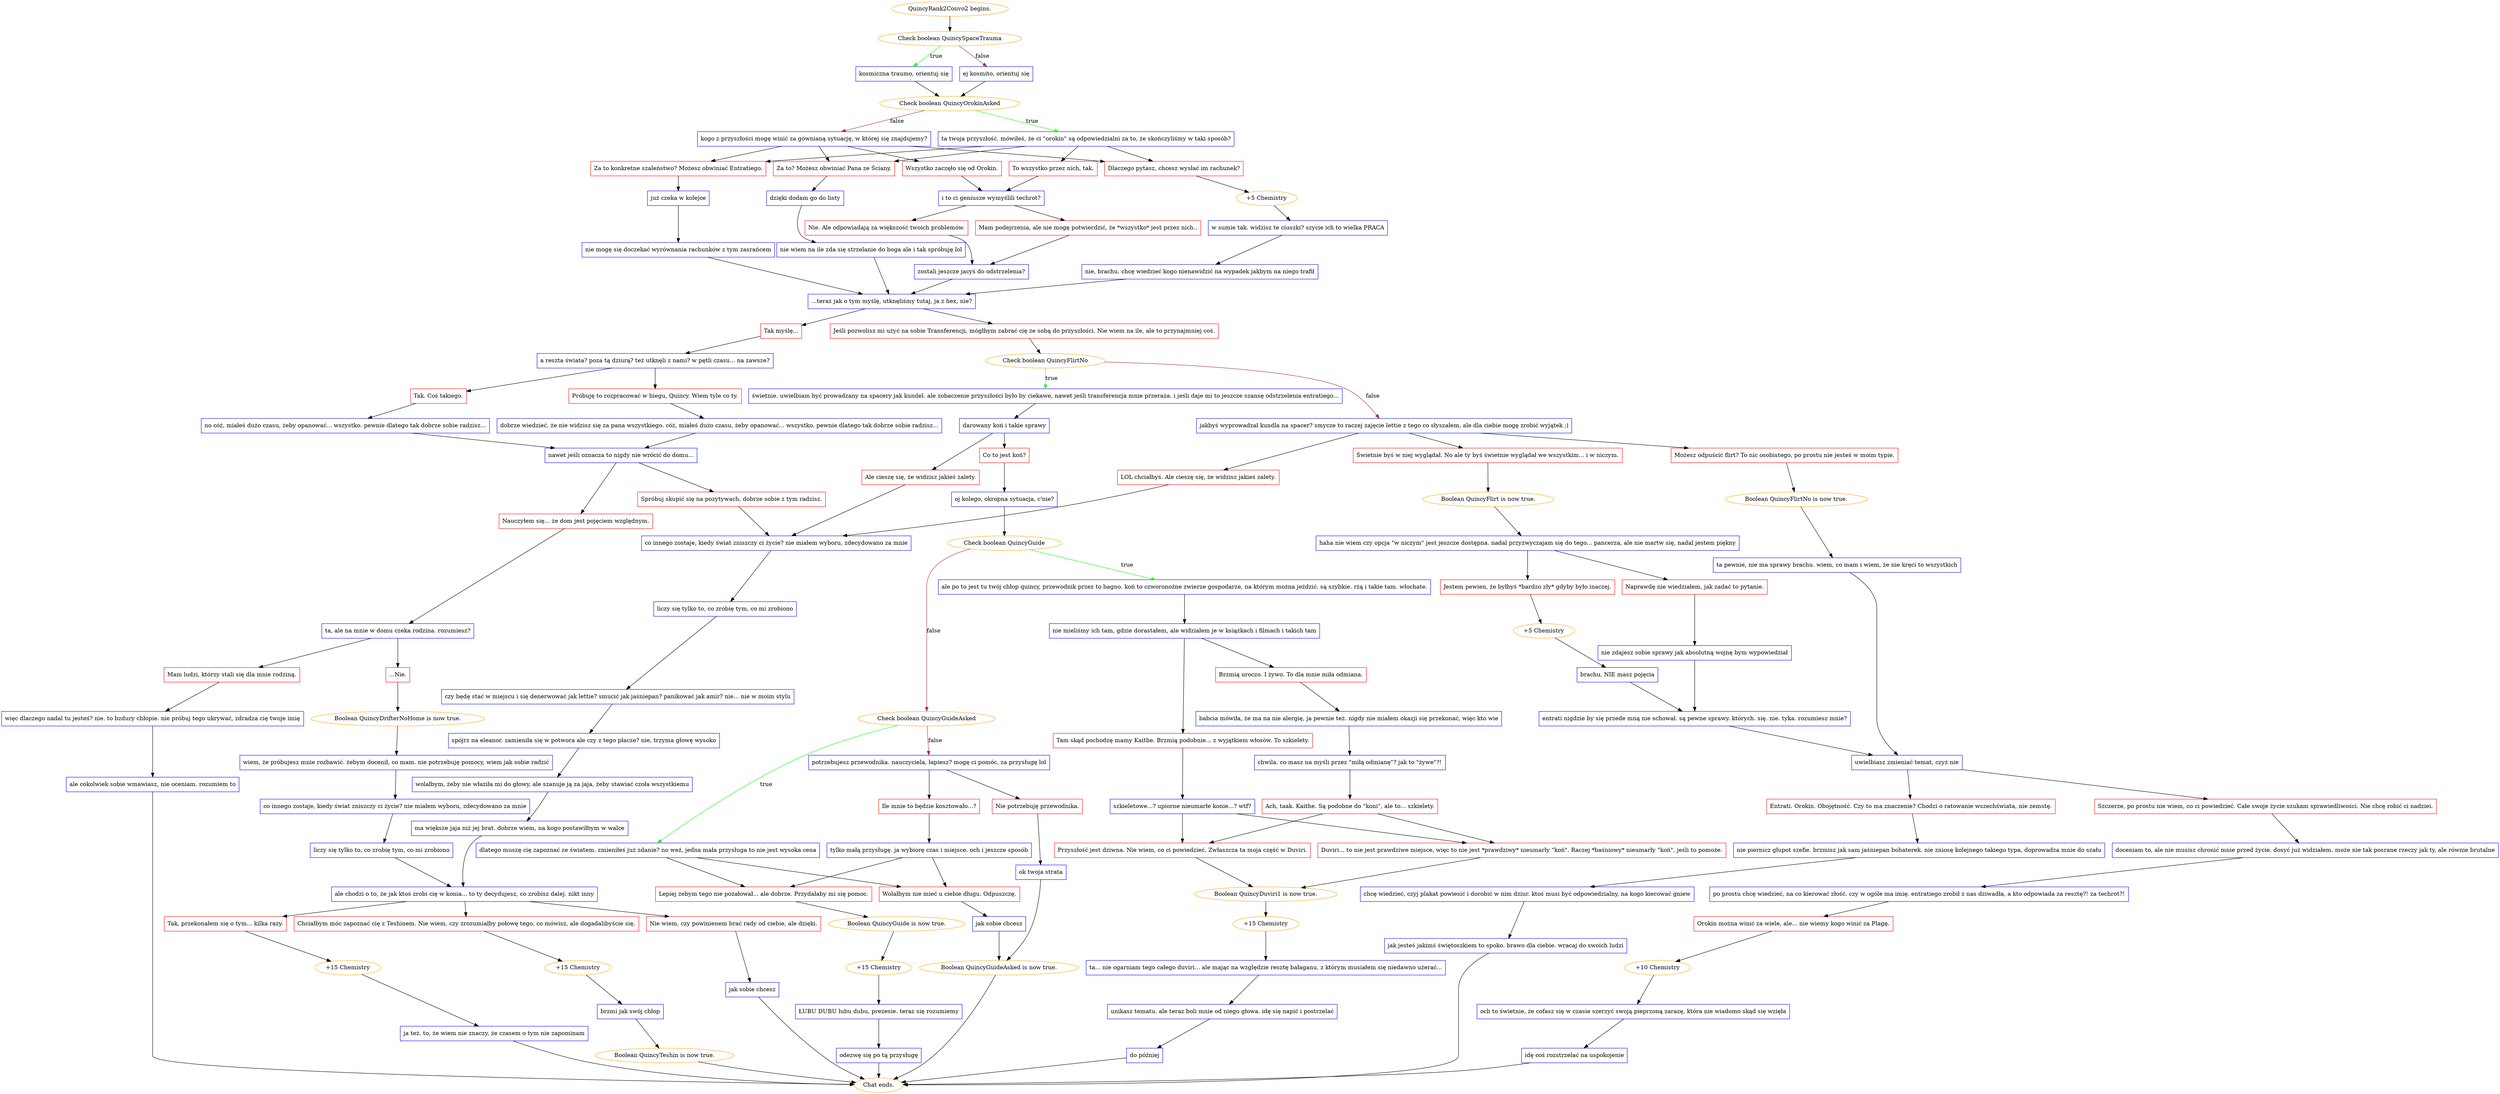 digraph {
	"QuincyRank2Convo2 begins." [color=orange];
		"QuincyRank2Convo2 begins." -> j904192915;
	j904192915 [label="Check boolean QuincySpaceTrauma",color=orange];
		j904192915 -> j4209515763 [label=true,color=green];
		j904192915 -> j2527122359 [label=false,color=brown];
	j4209515763 [label="kosmiczna traumo, orientuj się",shape=box,color=blue];
		j4209515763 -> j3132852601;
	j2527122359 [label="ej kosmito, orientuj się",shape=box,color=blue];
		j2527122359 -> j3132852601;
	j3132852601 [label="Check boolean QuincyOrokinAsked",color=orange];
		j3132852601 -> j3206798654 [label=true,color=green];
		j3132852601 -> j3580747970 [label=false,color=brown];
	j3206798654 [label="ta twoja przyszłość. mówiłeś, że ci \"orokin\" są odpowiedzialni za to, że skończyliśmy w taki sposób?",shape=box,color=blue];
		j3206798654 -> j808994850;
		j3206798654 -> j34881709;
		j3206798654 -> j448283188;
		j3206798654 -> j1947114512;
	j3580747970 [label="kogo z przyszłości mogę winić za gównianą sytuację, w której się znajdujemy?",shape=box,color=blue];
		j3580747970 -> j808994850;
		j3580747970 -> j34881709;
		j3580747970 -> j448283188;
		j3580747970 -> j1322022434;
	j808994850 [label="Dlaczego pytasz, chcesz wysłać im rachunek?",shape=box,color=red];
		j808994850 -> j2103296521;
	j34881709 [label="Za to konkretne szaleństwo? Możesz obwiniać Entratiego.",shape=box,color=red];
		j34881709 -> j2565304233;
	j448283188 [label="Za to? Możesz obwiniać Pana ze Ściany.",shape=box,color=red];
		j448283188 -> j4261611694;
	j1947114512 [label="To wszystko przez nich, tak.",shape=box,color=red];
		j1947114512 -> j1630769035;
	j1322022434 [label="Wszystko zaczęło się od Orokin.",shape=box,color=red];
		j1322022434 -> j1630769035;
	j2103296521 [label="+5 Chemistry",color=orange];
		j2103296521 -> j3141480109;
	j2565304233 [label="już czeka w kolejce",shape=box,color=blue];
		j2565304233 -> j4017897941;
	j4261611694 [label="dzięki dodam go do listy",shape=box,color=blue];
		j4261611694 -> j3606005946;
	j1630769035 [label="i to ci geniusze wymyślili techrot?",shape=box,color=blue];
		j1630769035 -> j3766837695;
		j1630769035 -> j2282833226;
	j3141480109 [label="w sumie tak. widzisz te ciuszki? szycie ich to wielka PRACA",shape=box,color=blue];
		j3141480109 -> j3282131;
	j4017897941 [label="nie mogę się doczekać wyrównania rachunków z tym zasrańcem",shape=box,color=blue];
		j4017897941 -> j913345978;
	j3606005946 [label="nie wiem na ile zda się strzelanie do boga ale i tak spróbuję lol",shape=box,color=blue];
		j3606005946 -> j913345978;
	j3766837695 [label="Nie. Ale odpowiadają za większość twoich problemów.",shape=box,color=red];
		j3766837695 -> j4102426618;
	j2282833226 [label="Mam podejrzenia, ale nie mogę potwierdzić, że *wszystko* jest przez nich..",shape=box,color=red];
		j2282833226 -> j4102426618;
	j3282131 [label="nie, brachu. chcę wiedzieć kogo nienawidzić na wypadek jakbym na niego trafił",shape=box,color=blue];
		j3282131 -> j913345978;
	j913345978 [label="...teraz jak o tym myślę, utknęliśmy tutaj, ja z hex, nie?",shape=box,color=blue];
		j913345978 -> j2228473140;
		j913345978 -> j860146090;
	j4102426618 [label="zostali jeszcze jacyś do odstrzelenia?",shape=box,color=blue];
		j4102426618 -> j913345978;
	j2228473140 [label="Jeśli pozwolisz mi użyć na sobie Transferencji, mógłbym zabrać cię ze sobą do przyszłości. Nie wiem na ile, ale to przynajmniej coś.",shape=box,color=red];
		j2228473140 -> j1101179576;
	j860146090 [label="Tak myślę...",shape=box,color=red];
		j860146090 -> j629235056;
	j1101179576 [label="Check boolean QuincyFlirtNo",color=orange];
		j1101179576 -> j1737815139 [label=true,color=green];
		j1101179576 -> j3329477333 [label=false,color=brown];
	j629235056 [label="a reszta świata? poza tą dziurą? też utknęli z nami? w pętli czasu... na zawsze?",shape=box,color=blue];
		j629235056 -> j1593550685;
		j629235056 -> j3217077383;
	j1737815139 [label="świetnie. uwielbiam być prowadzany na spacery jak kundel. ale zobaczenie przyszłości było by ciekawe, nawet jeśli transferencja mnie przeraża. i jeśli daje mi to jeszcze szansę odstrzelenia entratiego...",shape=box,color=blue];
		j1737815139 -> j627272389;
	j3329477333 [label="jakbyś wyprowadzał kundla na spacer? smycze to raczej zajęcie lettie z tego co słyszałem, ale dla ciebie mogę zrobić wyjątek ;)",shape=box,color=blue];
		j3329477333 -> j675337374;
		j3329477333 -> j2806688795;
		j3329477333 -> j2812759337;
	j1593550685 [label="Próbuję to rozpracować w biegu, Quincy. Wiem tyle co ty.",shape=box,color=red];
		j1593550685 -> j3378370722;
	j3217077383 [label="Tak. Coś takiego.",shape=box,color=red];
		j3217077383 -> j2851891466;
	j627272389 [label="darowany koń i takie sprawy",shape=box,color=blue];
		j627272389 -> j2273425743;
		j627272389 -> j771243826;
	j675337374 [label="Świetnie byś w niej wyglądał. No ale ty byś świetnie wyglądał we wszystkim... i w niczym.",shape=box,color=red];
		j675337374 -> j2884552475;
	j2806688795 [label="Możesz odpuścić flirt? To nic osobistego, po prostu nie jesteś w moim typie.",shape=box,color=red];
		j2806688795 -> j3197622849;
	j2812759337 [label="LOL chciałbyś. Ale cieszę się, że widzisz jakieś zalety.",shape=box,color=red];
		j2812759337 -> j3721747188;
	j3378370722 [label="dobrze wiedzieć, że nie widzisz się za pana wszystkiego. cóż, miałeś dużo czasu, żeby opanować... wszystko. pewnie dlatego tak dobrze sobie radzisz...",shape=box,color=blue];
		j3378370722 -> j3160178358;
	j2851891466 [label="no cóż, miałeś dużo czasu, żeby opanować... wszystko. pewnie dlatego tak dobrze sobie radzisz...",shape=box,color=blue];
		j2851891466 -> j3160178358;
	j2273425743 [label="Co to jest koń?",shape=box,color=red];
		j2273425743 -> j2363121863;
	j771243826 [label="Ale cieszę się, że widzisz jakieś zalety.",shape=box,color=red];
		j771243826 -> j3721747188;
	j2884552475 [label="Boolean QuincyFlirt is now true.",color=orange];
		j2884552475 -> j4133128752;
	j3197622849 [label="Boolean QuincyFlirtNo is now true.",color=orange];
		j3197622849 -> j2787810959;
	j3721747188 [label="co innego zostaje, kiedy świat zniszczy ci życie? nie miałem wyboru, zdecydowano za mnie",shape=box,color=blue];
		j3721747188 -> j1185567554;
	j3160178358 [label="nawet jeśli oznacza to nigdy nie wrócić do domu...",shape=box,color=blue];
		j3160178358 -> j919536166;
		j3160178358 -> j3585542421;
	j2363121863 [label="oj kolego, okropna sytuacja, c'nie?",shape=box,color=blue];
		j2363121863 -> j2769252834;
	j4133128752 [label="haha nie wiem czy opcja \"w niczym\" jest jeszcze dostępna. nadal przyzwyczajam się do tego... pancerza, ale nie martw się, nadal jestem piękny",shape=box,color=blue];
		j4133128752 -> j3710504651;
		j4133128752 -> j3261687009;
	j2787810959 [label="ta pewnie, nie ma sprawy brachu. wiem, co mam i wiem, że nie kręci to wszystkich",shape=box,color=blue];
		j2787810959 -> j1297969088;
	j1185567554 [label="liczy się tylko to, co zrobię tym, co mi zrobiono",shape=box,color=blue];
		j1185567554 -> j969381664;
	j919536166 [label="Spróbuj skupić się na pozytywach, dobrze sobie z tym radzisz.",shape=box,color=red];
		j919536166 -> j3721747188;
	j3585542421 [label="Nauczyłem się... że dom jest pojęciem względnym.",shape=box,color=red];
		j3585542421 -> j1890817986;
	j2769252834 [label="Check boolean QuincyGuide",color=orange];
		j2769252834 -> j3790268067 [label=true,color=green];
		j2769252834 -> j1789164529 [label=false,color=brown];
	j3710504651 [label="Naprawdę nie wiedziałem, jak zadać to pytanie.",shape=box,color=red];
		j3710504651 -> j298351573;
	j3261687009 [label="Jestem pewien, że byłbyś *bardzo zły* gdyby było inaczej.",shape=box,color=red];
		j3261687009 -> j995877071;
	j1297969088 [label="uwielbiasz zmieniać temat, czyż nie",shape=box,color=blue];
		j1297969088 -> j3433066264;
		j1297969088 -> j2721235401;
	j969381664 [label="czy będę stać w miejscu i się denerwować jak lettie? smucić jak jaśniepan? panikować jak amir? nie... nie w moim stylu",shape=box,color=blue];
		j969381664 -> j3380605680;
	j1890817986 [label="ta, ale na mnie w domu czeka rodzina. rozumiesz?",shape=box,color=blue];
		j1890817986 -> j997636891;
		j1890817986 -> j268980815;
	j3790268067 [label="ale po to jest tu twój chłop quincy, przewodnik przez to bagno. koń to czworonożne zwierze gospodarze, na którym można jeździć. są szybkie. rżą i takie tam. włochate.",shape=box,color=blue];
		j3790268067 -> j906679669;
	j1789164529 [label="Check boolean QuincyGuideAsked",color=orange];
		j1789164529 -> j1843084112 [label=true,color=green];
		j1789164529 -> j2563081402 [label=false,color=brown];
	j298351573 [label="nie zdajesz sobie sprawy jak absolutną wojnę bym wypowiedział",shape=box,color=blue];
		j298351573 -> j2992782395;
	j995877071 [label="+5 Chemistry",color=orange];
		j995877071 -> j3320830620;
	j3433066264 [label="Szczerze, po prostu nie wiem, co ci powiedzieć. Całe swoje życie szukam sprawiedliwości. Nie chcę robić ci nadziei.",shape=box,color=red];
		j3433066264 -> j2896995109;
	j2721235401 [label="Entrati. Orokin. Obojętność. Czy to ma znaczenie? Chodzi o ratowanie wszechświata, nie zemstę.",shape=box,color=red];
		j2721235401 -> j3843880135;
	j3380605680 [label="spójrz na eleanor. zamieniła się w potwora ale czy z tego płacze? nie, trzyma głowę wysoko",shape=box,color=blue];
		j3380605680 -> j1263697545;
	j997636891 [label="...Nie.",shape=box,color=red];
		j997636891 -> j1791239072;
	j268980815 [label="Mam ludzi, którzy stali się dla mnie rodziną.",shape=box,color=red];
		j268980815 -> j3855446938;
	j906679669 [label="nie mieliśmy ich tam, gdzie dorastałem, ale widziałem je w książkach i filmach i takich tam",shape=box,color=blue];
		j906679669 -> j1606329611;
		j906679669 -> j1673258945;
	j1843084112 [label="dlatego muszę cię zapoznać ze światem. zmieniłeś już zdanie? no weź, jedna mała przysługa to nie jest wysoka cena",shape=box,color=blue];
		j1843084112 -> j1447299323;
		j1843084112 -> j758263484;
	j2563081402 [label="potrzebujesz przewodnika. nauczyciela, łapiesz? mogę ci pomóc, za przysługę lol",shape=box,color=blue];
		j2563081402 -> j1678869823;
		j2563081402 -> j2483746111;
	j2992782395 [label="entrati nigdzie by się przede mną nie schował. są pewne sprawy. których. się. nie. tyka. rozumiesz mnie?",shape=box,color=blue];
		j2992782395 -> j1297969088;
	j3320830620 [label="brachu, NIE masz pojęcia",shape=box,color=blue];
		j3320830620 -> j2992782395;
	j2896995109 [label="doceniam to, ale nie musisz chronić mnie przed życie. dosyć już widziałem. może nie tak posrane rzeczy jak ty, ale równie brutalne",shape=box,color=blue];
		j2896995109 -> j3801599747;
	j3843880135 [label="nie piernicz głupot szefie. brzmisz jak sam jaśniepan bohaterek. nie zniosę kolejnego takiego typa, doprowadza mnie do szału",shape=box,color=blue];
		j3843880135 -> j3137859176;
	j1263697545 [label="wolałbym, żeby nie właziła mi do głowy, ale szanuje ją za jaja, żeby stawiać czoła wszystkiemu",shape=box,color=blue];
		j1263697545 -> j9970927;
	j1791239072 [label="Boolean QuincyDrifterNoHome is now true.",color=orange];
		j1791239072 -> j2047742893;
	j3855446938 [label="więc dlaczego nadal tu jesteś? nie. to bzdury chłopie. nie próbuj tego ukrywać, zdradza cię twoje imię",shape=box,color=blue];
		j3855446938 -> j4053521833;
	j1606329611 [label="Tam skąd pochodzę mamy Kaithe. Brzmią podobnie... z wyjątkiem włosów. To szkielety.",shape=box,color=red];
		j1606329611 -> j2282049908;
	j1673258945 [label="Brzmią uroczo. I żywo. To dla mnie miła odmiana.",shape=box,color=red];
		j1673258945 -> j3718124312;
	j1447299323 [label="Lepiej żebym tego nie pożałował... ale dobrze. Przydałaby mi się pomoc.",shape=box,color=red];
		j1447299323 -> j1783250037;
	j758263484 [label="Wolałbym nie mieć u ciebie długu. Odpuszczę.",shape=box,color=red];
		j758263484 -> j500187398;
	j1678869823 [label="Ile mnie to będzie kosztowało...?",shape=box,color=red];
		j1678869823 -> j682388294;
	j2483746111 [label="Nie potrzebuję przewodnika.",shape=box,color=red];
		j2483746111 -> j1077436501;
	j3801599747 [label="po prostu chcę wiedzieć, na co kierować złość. czy w ogóle ma imię. entratiego zrobił z nas dziwadła, a kto odpowiada za resztę?! za techrot?!",shape=box,color=blue];
		j3801599747 -> j1380775434;
	j3137859176 [label="chcę wiedzieć, czyj plakat powiesić i dorobić w nim dziur. ktoś musi być odpowiedzialny, na kogo kierować gniew",shape=box,color=blue];
		j3137859176 -> j3351293858;
	j9970927 [label="ma większe jaja niż jej brat. dobrze wiem, na kogo postawiłbym w walce",shape=box,color=blue];
		j9970927 -> j3715701513;
	j2047742893 [label="wiem, że próbujesz mnie rozbawić. żebym docenił, co mam. nie potrzebuję pomocy, wiem jak sobie radzić",shape=box,color=blue];
		j2047742893 -> j1095752895;
	j4053521833 [label="ale cokolwiek sobie wmawiasz, nie oceniam. rozumiem to",shape=box,color=blue];
		j4053521833 -> "Chat ends.";
	j2282049908 [label="szkieletowe...? upiorne nieumarłe konie...? wtf?",shape=box,color=blue];
		j2282049908 -> j2738338478;
		j2282049908 -> j1990131634;
	j3718124312 [label="babcia mówiła, że ma na nie alergię, ja pewnie też. nigdy nie miałem okazji się przekonać, więc kto wie",shape=box,color=blue];
		j3718124312 -> j1833870304;
	j1783250037 [label="Boolean QuincyGuide is now true.",color=orange];
		j1783250037 -> j2837768529;
	j500187398 [label="jak sobie chcesz",shape=box,color=blue];
		j500187398 -> j4247241603;
	j682388294 [label="tylko małą przysługę. ja wybiorę czas i miejsce. och i jeszcze sposób",shape=box,color=blue];
		j682388294 -> j1447299323;
		j682388294 -> j758263484;
	j1077436501 [label="ok twoja strata",shape=box,color=blue];
		j1077436501 -> j4247241603;
	j1380775434 [label="Orokin można winić za wiele, ale... nie wiemy kogo winić za Plagę.",shape=box,color=red];
		j1380775434 -> j3176269834;
	j3351293858 [label="jak jesteś jakimś świętoszkiem to spoko. brawo dla ciebie. wracaj do swoich ludzi",shape=box,color=blue];
		j3351293858 -> "Chat ends.";
	j3715701513 [label="ale chodzi o to, że jak ktoś zrobi cię w konia... to ty decydujesz, co zrobisz dalej. nikt inny",shape=box,color=blue];
		j3715701513 -> j3080908501;
		j3715701513 -> j1833052131;
		j3715701513 -> j357787176;
	j1095752895 [label="co innego zostaje, kiedy świat zniszczy ci życie? nie miałem wyboru, zdecydowano za mnie",shape=box,color=blue];
		j1095752895 -> j1000711398;
	"Chat ends." [color=orange];
	j2738338478 [label="Duviri... to nie jest prawdziwe miejsce, więc to nie jest *prawdziwy* nieumarły \"koń\". Raczej *baśniowy* nieumarły \"koń\", jeśli to pomoże.",shape=box,color=red];
		j2738338478 -> j3293284952;
	j1990131634 [label="Przyszłość jest dziwna. Nie wiem, co ci powiedzieć. Zwłaszcza ta moja część w Duviri.",shape=box,color=red];
		j1990131634 -> j3293284952;
	j1833870304 [label="chwila. co masz na myśli przez \"miłą odmianę\"? jak to \"żywe\"?!",shape=box,color=blue];
		j1833870304 -> j1098730564;
	j2837768529 [label="+15 Chemistry",color=orange];
		j2837768529 -> j341797322;
	j4247241603 [label="Boolean QuincyGuideAsked is now true.",color=orange];
		j4247241603 -> "Chat ends.";
	j3176269834 [label="+10 Chemistry",color=orange];
		j3176269834 -> j1635088677;
	j3080908501 [label="Chciałbym móc zapoznać cię z Teshinem. Nie wiem, czy zrozumiałby połowę tego, co mówisz, ale dogadalibyście się.",shape=box,color=red];
		j3080908501 -> j3271630858;
	j1833052131 [label="Tak, przekonałem się o tym... kilka razy.",shape=box,color=red];
		j1833052131 -> j885279758;
	j357787176 [label="Nie wiem, czy powinienem brać rady od ciebie, ale dzięki.",shape=box,color=red];
		j357787176 -> j1279215595;
	j1000711398 [label="liczy się tylko to, co zrobię tym, co mi zrobiono",shape=box,color=blue];
		j1000711398 -> j3715701513;
	j3293284952 [label="Boolean QuincyDuviri1 is now true.",color=orange];
		j3293284952 -> j3175890832;
	j1098730564 [label="Ach, taak. Kaithe. Są podobne do \"koni\", ale to... szkielety.",shape=box,color=red];
		j1098730564 -> j2738338478;
		j1098730564 -> j1990131634;
	j341797322 [label="ŁUBU DUBU łubu dubu, prezesie. teraz się rozumiemy",shape=box,color=blue];
		j341797322 -> j3001703312;
	j1635088677 [label="och to świetnie, że cofasz się w czasie szerzyć swoją pieprzoną zarazę, która nie wiadomo skąd się wzięła",shape=box,color=blue];
		j1635088677 -> j4006647081;
	j3271630858 [label="+15 Chemistry",color=orange];
		j3271630858 -> j200418774;
	j885279758 [label="+15 Chemistry",color=orange];
		j885279758 -> j2085646485;
	j1279215595 [label="jak sobie chcesz",shape=box,color=blue];
		j1279215595 -> "Chat ends.";
	j3175890832 [label="+15 Chemistry",color=orange];
		j3175890832 -> j2516943858;
	j3001703312 [label="odezwę się po tą przysługę",shape=box,color=blue];
		j3001703312 -> "Chat ends.";
	j4006647081 [label="idę coś rozstrzelać na uspokojenie",shape=box,color=blue];
		j4006647081 -> "Chat ends.";
	j200418774 [label="brzmi jak swój chłop",shape=box,color=blue];
		j200418774 -> j2600648415;
	j2085646485 [label="ja też. to, że wiem nie znaczy, że czasem o tym nie zapominam",shape=box,color=blue];
		j2085646485 -> "Chat ends.";
	j2516943858 [label="ta... nie ogarniam tego całego duviri... ale mając na względzie resztę bałaganu, z którym musiałem się niedawno użerać...",shape=box,color=blue];
		j2516943858 -> j1455972342;
	j2600648415 [label="Boolean QuincyTeshin is now true.",color=orange];
		j2600648415 -> "Chat ends.";
	j1455972342 [label="unikasz tematu. ale teraz boli mnie od niego głowa. idę się napić i postrzelać",shape=box,color=blue];
		j1455972342 -> j1405995419;
	j1405995419 [label="do później",shape=box,color=blue];
		j1405995419 -> "Chat ends.";
}